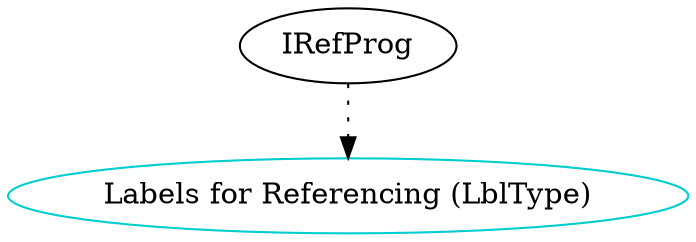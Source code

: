 digraph lbltype {

    IRefProg -> LblType [style="dotted"];

    /* definitions for each type component */
	LblType 	    [shape=oval, color=cyan3, label="Labels for Referencing (LblType)"];
}

/* dot -Tpng sample.dot -o sample.png */
